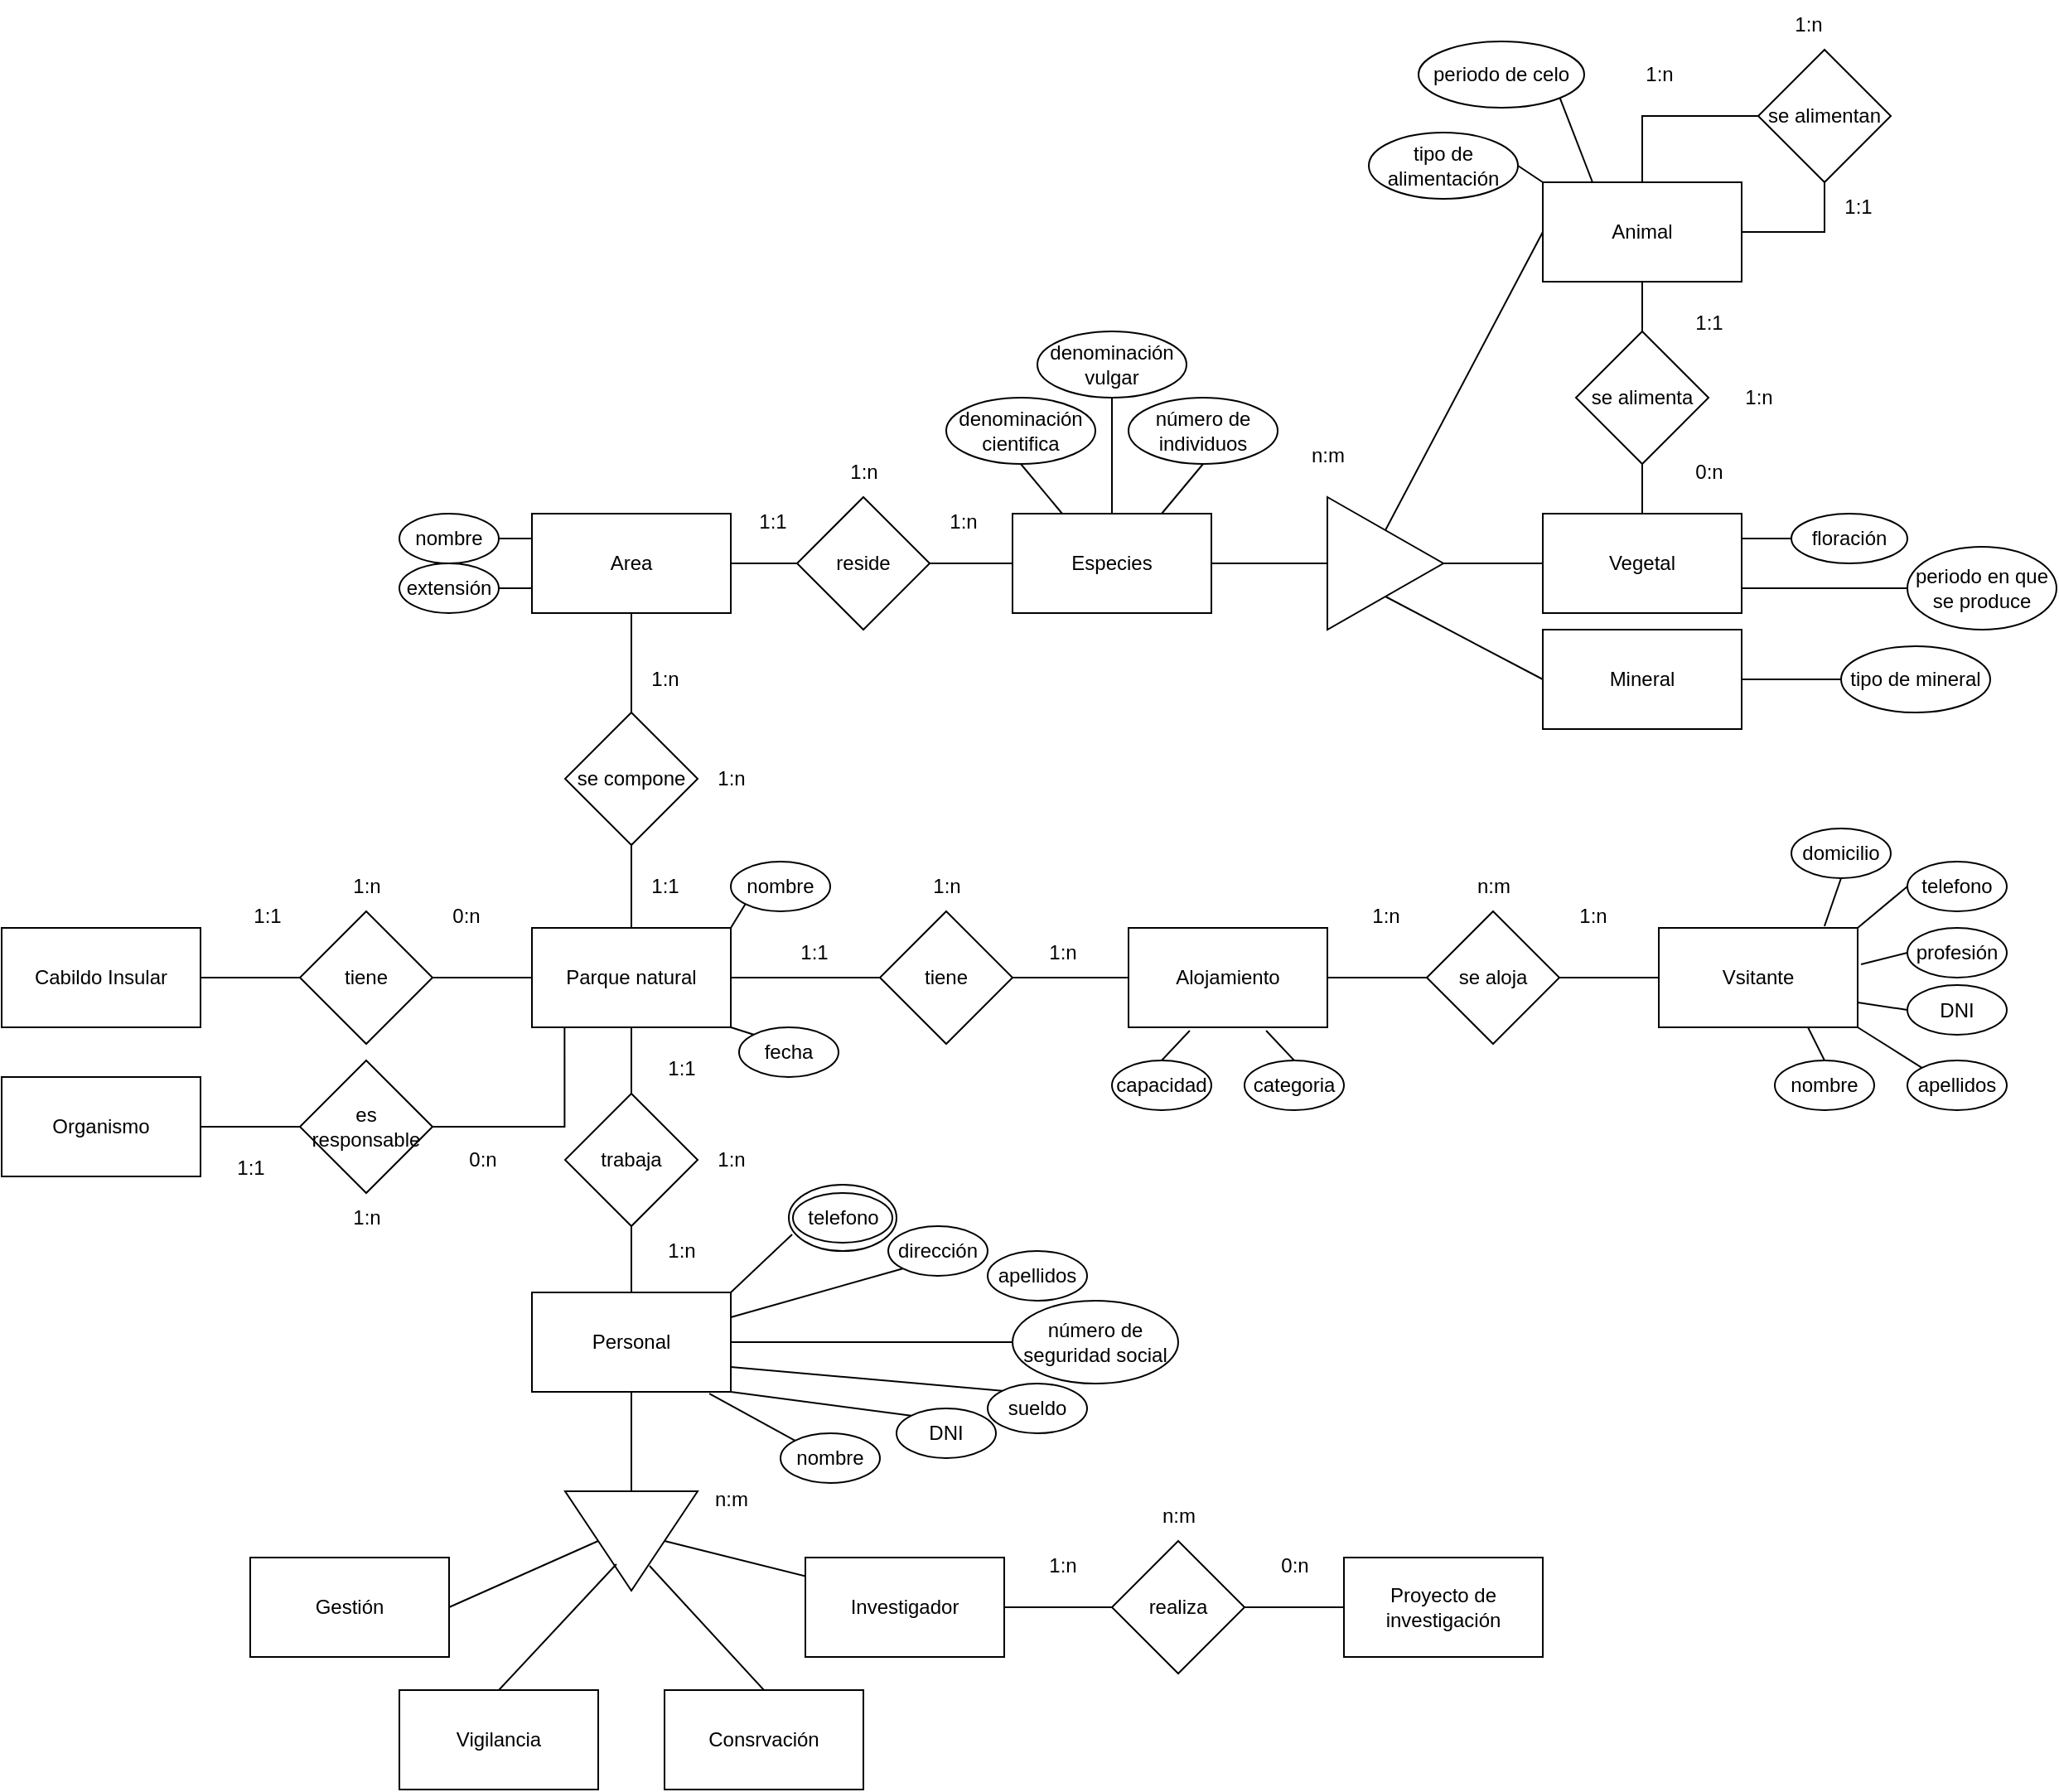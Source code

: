 <mxfile version="22.0.4" type="github">
  <diagram name="Página-1" id="lsFFeEXKSdiSsBBxgNTZ">
    <mxGraphModel dx="3434" dy="2614" grid="1" gridSize="10" guides="1" tooltips="1" connect="1" arrows="1" fold="1" page="1" pageScale="1" pageWidth="827" pageHeight="1169" math="0" shadow="0">
      <root>
        <mxCell id="0" />
        <mxCell id="1" parent="0" />
        <mxCell id="Z6kw6k-diWhuGJ0ssuZz-5" style="edgeStyle=orthogonalEdgeStyle;rounded=0;orthogonalLoop=1;jettySize=auto;html=1;entryX=0;entryY=0.5;entryDx=0;entryDy=0;endArrow=none;endFill=0;" edge="1" parent="1" source="Z6kw6k-diWhuGJ0ssuZz-2" target="Z6kw6k-diWhuGJ0ssuZz-4">
          <mxGeometry relative="1" as="geometry" />
        </mxCell>
        <mxCell id="Z6kw6k-diWhuGJ0ssuZz-2" value="Cabildo Insular" style="rounded=0;whiteSpace=wrap;html=1;" vertex="1" parent="1">
          <mxGeometry x="-360" y="520" width="120" height="60" as="geometry" />
        </mxCell>
        <mxCell id="Z6kw6k-diWhuGJ0ssuZz-97" style="edgeStyle=orthogonalEdgeStyle;rounded=0;orthogonalLoop=1;jettySize=auto;html=1;entryX=0;entryY=0.5;entryDx=0;entryDy=0;endArrow=none;endFill=0;" edge="1" parent="1" source="Z6kw6k-diWhuGJ0ssuZz-3" target="Z6kw6k-diWhuGJ0ssuZz-89">
          <mxGeometry relative="1" as="geometry" />
        </mxCell>
        <mxCell id="Z6kw6k-diWhuGJ0ssuZz-104" style="edgeStyle=orthogonalEdgeStyle;rounded=0;orthogonalLoop=1;jettySize=auto;html=1;entryX=0.5;entryY=1;entryDx=0;entryDy=0;endArrow=none;endFill=0;" edge="1" parent="1" source="Z6kw6k-diWhuGJ0ssuZz-3" target="Z6kw6k-diWhuGJ0ssuZz-31">
          <mxGeometry relative="1" as="geometry" />
        </mxCell>
        <mxCell id="Z6kw6k-diWhuGJ0ssuZz-106" style="edgeStyle=orthogonalEdgeStyle;rounded=0;orthogonalLoop=1;jettySize=auto;html=1;endArrow=none;endFill=0;" edge="1" parent="1" source="Z6kw6k-diWhuGJ0ssuZz-3" target="Z6kw6k-diWhuGJ0ssuZz-55">
          <mxGeometry relative="1" as="geometry" />
        </mxCell>
        <mxCell id="Z6kw6k-diWhuGJ0ssuZz-3" value="Parque natural" style="rounded=0;whiteSpace=wrap;html=1;" vertex="1" parent="1">
          <mxGeometry x="-40" y="520" width="120" height="60" as="geometry" />
        </mxCell>
        <mxCell id="Z6kw6k-diWhuGJ0ssuZz-6" style="edgeStyle=orthogonalEdgeStyle;rounded=0;orthogonalLoop=1;jettySize=auto;html=1;endArrow=none;endFill=0;" edge="1" parent="1" source="Z6kw6k-diWhuGJ0ssuZz-4" target="Z6kw6k-diWhuGJ0ssuZz-3">
          <mxGeometry relative="1" as="geometry" />
        </mxCell>
        <mxCell id="Z6kw6k-diWhuGJ0ssuZz-4" value="tiene" style="rhombus;whiteSpace=wrap;html=1;" vertex="1" parent="1">
          <mxGeometry x="-180" y="510" width="80" height="80" as="geometry" />
        </mxCell>
        <mxCell id="Z6kw6k-diWhuGJ0ssuZz-94" style="edgeStyle=orthogonalEdgeStyle;rounded=0;orthogonalLoop=1;jettySize=auto;html=1;entryX=0;entryY=0.5;entryDx=0;entryDy=0;endArrow=none;endFill=0;" edge="1" parent="1" source="Z6kw6k-diWhuGJ0ssuZz-29" target="Z6kw6k-diWhuGJ0ssuZz-36">
          <mxGeometry relative="1" as="geometry" />
        </mxCell>
        <mxCell id="Z6kw6k-diWhuGJ0ssuZz-29" value="Area" style="rounded=0;whiteSpace=wrap;html=1;" vertex="1" parent="1">
          <mxGeometry x="-40" y="270" width="120" height="60" as="geometry" />
        </mxCell>
        <mxCell id="Z6kw6k-diWhuGJ0ssuZz-105" style="edgeStyle=orthogonalEdgeStyle;rounded=0;orthogonalLoop=1;jettySize=auto;html=1;endArrow=none;endFill=0;" edge="1" parent="1" source="Z6kw6k-diWhuGJ0ssuZz-31" target="Z6kw6k-diWhuGJ0ssuZz-29">
          <mxGeometry relative="1" as="geometry" />
        </mxCell>
        <mxCell id="Z6kw6k-diWhuGJ0ssuZz-31" value="se compone" style="rhombus;whiteSpace=wrap;html=1;" vertex="1" parent="1">
          <mxGeometry x="-20" y="390" width="80" height="80" as="geometry" />
        </mxCell>
        <mxCell id="Z6kw6k-diWhuGJ0ssuZz-95" style="edgeStyle=orthogonalEdgeStyle;rounded=0;orthogonalLoop=1;jettySize=auto;html=1;entryX=0;entryY=0.5;entryDx=0;entryDy=0;endArrow=none;endFill=0;" edge="1" parent="1" source="Z6kw6k-diWhuGJ0ssuZz-36" target="Z6kw6k-diWhuGJ0ssuZz-38">
          <mxGeometry relative="1" as="geometry" />
        </mxCell>
        <mxCell id="Z6kw6k-diWhuGJ0ssuZz-36" value="reside" style="rhombus;whiteSpace=wrap;html=1;" vertex="1" parent="1">
          <mxGeometry x="120" y="260" width="80" height="80" as="geometry" />
        </mxCell>
        <mxCell id="Z6kw6k-diWhuGJ0ssuZz-37" style="edgeStyle=orthogonalEdgeStyle;rounded=0;orthogonalLoop=1;jettySize=auto;html=1;entryX=0;entryY=0.5;entryDx=0;entryDy=0;endArrow=none;endFill=0;" edge="1" parent="1" source="Z6kw6k-diWhuGJ0ssuZz-38" target="Z6kw6k-diWhuGJ0ssuZz-42">
          <mxGeometry relative="1" as="geometry">
            <mxPoint x="430" y="300" as="targetPoint" />
          </mxGeometry>
        </mxCell>
        <mxCell id="Z6kw6k-diWhuGJ0ssuZz-38" value="Especies" style="rounded=0;whiteSpace=wrap;html=1;" vertex="1" parent="1">
          <mxGeometry x="250" y="270" width="120" height="60" as="geometry" />
        </mxCell>
        <mxCell id="Z6kw6k-diWhuGJ0ssuZz-42" value="" style="triangle;whiteSpace=wrap;html=1;" vertex="1" parent="1">
          <mxGeometry x="440" y="260" width="70" height="80" as="geometry" />
        </mxCell>
        <mxCell id="Z6kw6k-diWhuGJ0ssuZz-44" value="Mineral" style="rounded=0;whiteSpace=wrap;html=1;" vertex="1" parent="1">
          <mxGeometry x="570" y="340" width="120" height="60" as="geometry" />
        </mxCell>
        <mxCell id="Z6kw6k-diWhuGJ0ssuZz-149" style="edgeStyle=orthogonalEdgeStyle;rounded=0;orthogonalLoop=1;jettySize=auto;html=1;entryX=0.5;entryY=1;entryDx=0;entryDy=0;endArrow=none;endFill=0;" edge="1" parent="1" source="Z6kw6k-diWhuGJ0ssuZz-45" target="Z6kw6k-diWhuGJ0ssuZz-147">
          <mxGeometry relative="1" as="geometry" />
        </mxCell>
        <mxCell id="Z6kw6k-diWhuGJ0ssuZz-45" value="Vegetal" style="rounded=0;whiteSpace=wrap;html=1;" vertex="1" parent="1">
          <mxGeometry x="570" y="270" width="120" height="60" as="geometry" />
        </mxCell>
        <mxCell id="Z6kw6k-diWhuGJ0ssuZz-128" style="edgeStyle=orthogonalEdgeStyle;rounded=0;orthogonalLoop=1;jettySize=auto;html=1;entryX=0.5;entryY=1;entryDx=0;entryDy=0;endArrow=none;endFill=0;" edge="1" parent="1" source="Z6kw6k-diWhuGJ0ssuZz-46" target="Z6kw6k-diWhuGJ0ssuZz-125">
          <mxGeometry relative="1" as="geometry" />
        </mxCell>
        <mxCell id="Z6kw6k-diWhuGJ0ssuZz-46" value="Animal" style="rounded=0;whiteSpace=wrap;html=1;" vertex="1" parent="1">
          <mxGeometry x="570" y="70" width="120" height="60" as="geometry" />
        </mxCell>
        <mxCell id="Z6kw6k-diWhuGJ0ssuZz-48" value="" style="endArrow=none;html=1;rounded=0;exitX=0.5;exitY=1;exitDx=0;exitDy=0;entryX=0;entryY=0.5;entryDx=0;entryDy=0;" edge="1" parent="1" source="Z6kw6k-diWhuGJ0ssuZz-42" target="Z6kw6k-diWhuGJ0ssuZz-44">
          <mxGeometry width="50" height="50" relative="1" as="geometry">
            <mxPoint x="500" y="130" as="sourcePoint" />
            <mxPoint x="550" y="80" as="targetPoint" />
          </mxGeometry>
        </mxCell>
        <mxCell id="Z6kw6k-diWhuGJ0ssuZz-49" value="" style="endArrow=none;html=1;rounded=0;entryX=1;entryY=0.5;entryDx=0;entryDy=0;exitX=0;exitY=0.5;exitDx=0;exitDy=0;" edge="1" parent="1" source="Z6kw6k-diWhuGJ0ssuZz-45" target="Z6kw6k-diWhuGJ0ssuZz-42">
          <mxGeometry width="50" height="50" relative="1" as="geometry">
            <mxPoint x="500" y="130" as="sourcePoint" />
            <mxPoint x="550" y="80" as="targetPoint" />
          </mxGeometry>
        </mxCell>
        <mxCell id="Z6kw6k-diWhuGJ0ssuZz-50" value="" style="endArrow=none;html=1;rounded=0;exitX=0.5;exitY=0;exitDx=0;exitDy=0;entryX=0;entryY=0.5;entryDx=0;entryDy=0;" edge="1" parent="1" source="Z6kw6k-diWhuGJ0ssuZz-42" target="Z6kw6k-diWhuGJ0ssuZz-46">
          <mxGeometry width="50" height="50" relative="1" as="geometry">
            <mxPoint x="500" y="130" as="sourcePoint" />
            <mxPoint x="550" y="80" as="targetPoint" />
          </mxGeometry>
        </mxCell>
        <mxCell id="Z6kw6k-diWhuGJ0ssuZz-57" style="edgeStyle=orthogonalEdgeStyle;rounded=0;orthogonalLoop=1;jettySize=auto;html=1;endArrow=none;endFill=0;" edge="1" parent="1" source="Z6kw6k-diWhuGJ0ssuZz-52" target="Z6kw6k-diWhuGJ0ssuZz-56">
          <mxGeometry relative="1" as="geometry" />
        </mxCell>
        <mxCell id="Z6kw6k-diWhuGJ0ssuZz-52" value="Personal" style="rounded=0;whiteSpace=wrap;html=1;" vertex="1" parent="1">
          <mxGeometry x="-40" y="740" width="120" height="60" as="geometry" />
        </mxCell>
        <mxCell id="Z6kw6k-diWhuGJ0ssuZz-107" style="edgeStyle=orthogonalEdgeStyle;rounded=0;orthogonalLoop=1;jettySize=auto;html=1;entryX=0.5;entryY=0;entryDx=0;entryDy=0;endArrow=none;endFill=0;" edge="1" parent="1" source="Z6kw6k-diWhuGJ0ssuZz-55" target="Z6kw6k-diWhuGJ0ssuZz-52">
          <mxGeometry relative="1" as="geometry" />
        </mxCell>
        <mxCell id="Z6kw6k-diWhuGJ0ssuZz-55" value="trabaja" style="rhombus;whiteSpace=wrap;html=1;" vertex="1" parent="1">
          <mxGeometry x="-20" y="620" width="80" height="80" as="geometry" />
        </mxCell>
        <mxCell id="Z6kw6k-diWhuGJ0ssuZz-56" value="" style="triangle;whiteSpace=wrap;html=1;rotation=90;" vertex="1" parent="1">
          <mxGeometry x="-10" y="850" width="60" height="80" as="geometry" />
        </mxCell>
        <mxCell id="Z6kw6k-diWhuGJ0ssuZz-58" value="" style="endArrow=none;html=1;rounded=0;entryX=0.733;entryY=0.613;entryDx=0;entryDy=0;entryPerimeter=0;exitX=0.5;exitY=0;exitDx=0;exitDy=0;" edge="1" parent="1" source="Z6kw6k-diWhuGJ0ssuZz-64" target="Z6kw6k-diWhuGJ0ssuZz-56">
          <mxGeometry width="50" height="50" relative="1" as="geometry">
            <mxPoint x="-40" y="950" as="sourcePoint" />
            <mxPoint x="10" y="920" as="targetPoint" />
          </mxGeometry>
        </mxCell>
        <mxCell id="Z6kw6k-diWhuGJ0ssuZz-59" value="" style="endArrow=none;html=1;rounded=0;exitX=0.5;exitY=1;exitDx=0;exitDy=0;entryX=1;entryY=0.5;entryDx=0;entryDy=0;" edge="1" parent="1" source="Z6kw6k-diWhuGJ0ssuZz-56" target="Z6kw6k-diWhuGJ0ssuZz-65">
          <mxGeometry width="50" height="50" relative="1" as="geometry">
            <mxPoint x="210" y="860" as="sourcePoint" />
            <mxPoint x="-70" y="920" as="targetPoint" />
          </mxGeometry>
        </mxCell>
        <mxCell id="Z6kw6k-diWhuGJ0ssuZz-60" value="" style="endArrow=none;html=1;rounded=0;exitX=0.75;exitY=0.363;exitDx=0;exitDy=0;exitPerimeter=0;entryX=0.5;entryY=0;entryDx=0;entryDy=0;" edge="1" parent="1" source="Z6kw6k-diWhuGJ0ssuZz-56" target="Z6kw6k-diWhuGJ0ssuZz-67">
          <mxGeometry width="50" height="50" relative="1" as="geometry">
            <mxPoint x="210" y="860" as="sourcePoint" />
            <mxPoint x="80" y="940" as="targetPoint" />
          </mxGeometry>
        </mxCell>
        <mxCell id="Z6kw6k-diWhuGJ0ssuZz-61" value="" style="endArrow=none;html=1;rounded=0;exitX=0.5;exitY=0;exitDx=0;exitDy=0;" edge="1" parent="1" source="Z6kw6k-diWhuGJ0ssuZz-56">
          <mxGeometry width="50" height="50" relative="1" as="geometry">
            <mxPoint x="210" y="860" as="sourcePoint" />
            <mxPoint x="160" y="920" as="targetPoint" />
          </mxGeometry>
        </mxCell>
        <mxCell id="Z6kw6k-diWhuGJ0ssuZz-64" value="Vigilancia" style="rounded=0;whiteSpace=wrap;html=1;" vertex="1" parent="1">
          <mxGeometry x="-120" y="980" width="120" height="60" as="geometry" />
        </mxCell>
        <mxCell id="Z6kw6k-diWhuGJ0ssuZz-65" value="Gestión" style="rounded=0;whiteSpace=wrap;html=1;" vertex="1" parent="1">
          <mxGeometry x="-210" y="900" width="120" height="60" as="geometry" />
        </mxCell>
        <mxCell id="Z6kw6k-diWhuGJ0ssuZz-78" style="edgeStyle=orthogonalEdgeStyle;rounded=0;orthogonalLoop=1;jettySize=auto;html=1;endArrow=none;endFill=0;" edge="1" parent="1" source="Z6kw6k-diWhuGJ0ssuZz-66" target="Z6kw6k-diWhuGJ0ssuZz-77">
          <mxGeometry relative="1" as="geometry" />
        </mxCell>
        <mxCell id="Z6kw6k-diWhuGJ0ssuZz-66" value="Investigador" style="rounded=0;whiteSpace=wrap;html=1;" vertex="1" parent="1">
          <mxGeometry x="125" y="900" width="120" height="60" as="geometry" />
        </mxCell>
        <mxCell id="Z6kw6k-diWhuGJ0ssuZz-67" value="Consrvación" style="rounded=0;whiteSpace=wrap;html=1;" vertex="1" parent="1">
          <mxGeometry x="40" y="980" width="120" height="60" as="geometry" />
        </mxCell>
        <mxCell id="Z6kw6k-diWhuGJ0ssuZz-73" value="Proyecto de investigación" style="rounded=0;whiteSpace=wrap;html=1;" vertex="1" parent="1">
          <mxGeometry x="450" y="900" width="120" height="60" as="geometry" />
        </mxCell>
        <mxCell id="Z6kw6k-diWhuGJ0ssuZz-79" style="edgeStyle=orthogonalEdgeStyle;rounded=0;orthogonalLoop=1;jettySize=auto;html=1;endArrow=none;endFill=0;" edge="1" parent="1" source="Z6kw6k-diWhuGJ0ssuZz-77" target="Z6kw6k-diWhuGJ0ssuZz-73">
          <mxGeometry relative="1" as="geometry" />
        </mxCell>
        <mxCell id="Z6kw6k-diWhuGJ0ssuZz-77" value="realiza" style="rhombus;whiteSpace=wrap;html=1;" vertex="1" parent="1">
          <mxGeometry x="310" y="890" width="80" height="80" as="geometry" />
        </mxCell>
        <mxCell id="Z6kw6k-diWhuGJ0ssuZz-102" style="edgeStyle=orthogonalEdgeStyle;rounded=0;orthogonalLoop=1;jettySize=auto;html=1;entryX=0;entryY=0.5;entryDx=0;entryDy=0;endArrow=none;endFill=0;" edge="1" parent="1" source="Z6kw6k-diWhuGJ0ssuZz-87" target="Z6kw6k-diWhuGJ0ssuZz-101">
          <mxGeometry relative="1" as="geometry" />
        </mxCell>
        <mxCell id="Z6kw6k-diWhuGJ0ssuZz-87" value="Alojamiento" style="rounded=0;whiteSpace=wrap;html=1;" vertex="1" parent="1">
          <mxGeometry x="320" y="520" width="120" height="60" as="geometry" />
        </mxCell>
        <mxCell id="Z6kw6k-diWhuGJ0ssuZz-98" style="edgeStyle=orthogonalEdgeStyle;rounded=0;orthogonalLoop=1;jettySize=auto;html=1;entryX=0;entryY=0.5;entryDx=0;entryDy=0;endArrow=none;endFill=0;" edge="1" parent="1" source="Z6kw6k-diWhuGJ0ssuZz-89" target="Z6kw6k-diWhuGJ0ssuZz-87">
          <mxGeometry relative="1" as="geometry" />
        </mxCell>
        <mxCell id="Z6kw6k-diWhuGJ0ssuZz-89" value="tiene" style="rhombus;whiteSpace=wrap;html=1;" vertex="1" parent="1">
          <mxGeometry x="170" y="510" width="80" height="80" as="geometry" />
        </mxCell>
        <mxCell id="Z6kw6k-diWhuGJ0ssuZz-100" value="Vsitante" style="rounded=0;whiteSpace=wrap;html=1;" vertex="1" parent="1">
          <mxGeometry x="640" y="520" width="120" height="60" as="geometry" />
        </mxCell>
        <mxCell id="Z6kw6k-diWhuGJ0ssuZz-103" style="edgeStyle=orthogonalEdgeStyle;rounded=0;orthogonalLoop=1;jettySize=auto;html=1;entryX=0;entryY=0.5;entryDx=0;entryDy=0;endArrow=none;endFill=0;" edge="1" parent="1" source="Z6kw6k-diWhuGJ0ssuZz-101" target="Z6kw6k-diWhuGJ0ssuZz-100">
          <mxGeometry relative="1" as="geometry" />
        </mxCell>
        <mxCell id="Z6kw6k-diWhuGJ0ssuZz-101" value="se aloja" style="rhombus;whiteSpace=wrap;html=1;" vertex="1" parent="1">
          <mxGeometry x="500" y="510" width="80" height="80" as="geometry" />
        </mxCell>
        <mxCell id="Z6kw6k-diWhuGJ0ssuZz-117" style="edgeStyle=orthogonalEdgeStyle;rounded=0;orthogonalLoop=1;jettySize=auto;html=1;entryX=0;entryY=0.5;entryDx=0;entryDy=0;endArrow=none;endFill=0;" edge="1" parent="1" source="Z6kw6k-diWhuGJ0ssuZz-115" target="Z6kw6k-diWhuGJ0ssuZz-116">
          <mxGeometry relative="1" as="geometry" />
        </mxCell>
        <mxCell id="Z6kw6k-diWhuGJ0ssuZz-115" value="Organismo" style="rounded=0;whiteSpace=wrap;html=1;" vertex="1" parent="1">
          <mxGeometry x="-360" y="610" width="120" height="60" as="geometry" />
        </mxCell>
        <mxCell id="Z6kw6k-diWhuGJ0ssuZz-116" value="es responsable" style="rhombus;whiteSpace=wrap;html=1;" vertex="1" parent="1">
          <mxGeometry x="-180" y="600" width="80" height="80" as="geometry" />
        </mxCell>
        <mxCell id="Z6kw6k-diWhuGJ0ssuZz-118" style="edgeStyle=orthogonalEdgeStyle;rounded=0;orthogonalLoop=1;jettySize=auto;html=1;entryX=0.164;entryY=0.995;entryDx=0;entryDy=0;entryPerimeter=0;endArrow=none;endFill=0;" edge="1" parent="1" source="Z6kw6k-diWhuGJ0ssuZz-116" target="Z6kw6k-diWhuGJ0ssuZz-3">
          <mxGeometry relative="1" as="geometry" />
        </mxCell>
        <mxCell id="Z6kw6k-diWhuGJ0ssuZz-119" value="1:1" style="text;html=1;align=center;verticalAlign=middle;resizable=0;points=[];autosize=1;strokeColor=none;fillColor=none;" vertex="1" parent="1">
          <mxGeometry x="-220" y="498" width="40" height="30" as="geometry" />
        </mxCell>
        <mxCell id="Z6kw6k-diWhuGJ0ssuZz-120" value="0:n" style="text;html=1;align=center;verticalAlign=middle;resizable=0;points=[];autosize=1;strokeColor=none;fillColor=none;" vertex="1" parent="1">
          <mxGeometry x="-100" y="498" width="40" height="30" as="geometry" />
        </mxCell>
        <mxCell id="Z6kw6k-diWhuGJ0ssuZz-121" value="1:1" style="text;html=1;align=center;verticalAlign=middle;resizable=0;points=[];autosize=1;strokeColor=none;fillColor=none;" vertex="1" parent="1">
          <mxGeometry x="110" y="520" width="40" height="30" as="geometry" />
        </mxCell>
        <mxCell id="Z6kw6k-diWhuGJ0ssuZz-122" value="1:n" style="text;html=1;align=center;verticalAlign=middle;resizable=0;points=[];autosize=1;strokeColor=none;fillColor=none;" vertex="1" parent="1">
          <mxGeometry x="260" y="520" width="40" height="30" as="geometry" />
        </mxCell>
        <mxCell id="Z6kw6k-diWhuGJ0ssuZz-123" value="1:n" style="text;html=1;align=center;verticalAlign=middle;resizable=0;points=[];autosize=1;strokeColor=none;fillColor=none;" vertex="1" parent="1">
          <mxGeometry x="455" y="498" width="40" height="30" as="geometry" />
        </mxCell>
        <mxCell id="Z6kw6k-diWhuGJ0ssuZz-124" value="1:n" style="text;html=1;align=center;verticalAlign=middle;resizable=0;points=[];autosize=1;strokeColor=none;fillColor=none;" vertex="1" parent="1">
          <mxGeometry x="580" y="498" width="40" height="30" as="geometry" />
        </mxCell>
        <mxCell id="Z6kw6k-diWhuGJ0ssuZz-127" style="edgeStyle=orthogonalEdgeStyle;rounded=0;orthogonalLoop=1;jettySize=auto;html=1;entryX=0.5;entryY=0;entryDx=0;entryDy=0;endArrow=none;endFill=0;" edge="1" parent="1" source="Z6kw6k-diWhuGJ0ssuZz-125" target="Z6kw6k-diWhuGJ0ssuZz-46">
          <mxGeometry relative="1" as="geometry" />
        </mxCell>
        <mxCell id="Z6kw6k-diWhuGJ0ssuZz-125" value="se alimentan" style="rhombus;whiteSpace=wrap;html=1;" vertex="1" parent="1">
          <mxGeometry x="700" y="-10" width="80" height="80" as="geometry" />
        </mxCell>
        <mxCell id="Z6kw6k-diWhuGJ0ssuZz-129" value="1:1" style="text;html=1;align=center;verticalAlign=middle;resizable=0;points=[];autosize=1;strokeColor=none;fillColor=none;" vertex="1" parent="1">
          <mxGeometry x="20" y="480" width="40" height="30" as="geometry" />
        </mxCell>
        <mxCell id="Z6kw6k-diWhuGJ0ssuZz-130" value="1:n" style="text;html=1;align=center;verticalAlign=middle;resizable=0;points=[];autosize=1;strokeColor=none;fillColor=none;" vertex="1" parent="1">
          <mxGeometry x="20" y="355" width="40" height="30" as="geometry" />
        </mxCell>
        <mxCell id="Z6kw6k-diWhuGJ0ssuZz-131" value="1:n" style="text;html=1;align=center;verticalAlign=middle;resizable=0;points=[];autosize=1;strokeColor=none;fillColor=none;" vertex="1" parent="1">
          <mxGeometry x="-160" y="480" width="40" height="30" as="geometry" />
        </mxCell>
        <mxCell id="Z6kw6k-diWhuGJ0ssuZz-132" value="1:n" style="text;html=1;align=center;verticalAlign=middle;resizable=0;points=[];autosize=1;strokeColor=none;fillColor=none;" vertex="1" parent="1">
          <mxGeometry x="60" y="415" width="40" height="30" as="geometry" />
        </mxCell>
        <mxCell id="Z6kw6k-diWhuGJ0ssuZz-133" value="1:n" style="text;html=1;align=center;verticalAlign=middle;resizable=0;points=[];autosize=1;strokeColor=none;fillColor=none;" vertex="1" parent="1">
          <mxGeometry x="190" y="480" width="40" height="30" as="geometry" />
        </mxCell>
        <mxCell id="Z6kw6k-diWhuGJ0ssuZz-134" value="n:m" style="text;html=1;align=center;verticalAlign=middle;resizable=0;points=[];autosize=1;strokeColor=none;fillColor=none;" vertex="1" parent="1">
          <mxGeometry x="520" y="480" width="40" height="30" as="geometry" />
        </mxCell>
        <mxCell id="Z6kw6k-diWhuGJ0ssuZz-135" value="1:1" style="text;html=1;align=center;verticalAlign=middle;resizable=0;points=[];autosize=1;strokeColor=none;fillColor=none;" vertex="1" parent="1">
          <mxGeometry x="-230" y="650" width="40" height="30" as="geometry" />
        </mxCell>
        <mxCell id="Z6kw6k-diWhuGJ0ssuZz-136" value="0:n" style="text;html=1;align=center;verticalAlign=middle;resizable=0;points=[];autosize=1;strokeColor=none;fillColor=none;" vertex="1" parent="1">
          <mxGeometry x="-90" y="645" width="40" height="30" as="geometry" />
        </mxCell>
        <mxCell id="Z6kw6k-diWhuGJ0ssuZz-137" value="1:n" style="text;html=1;align=center;verticalAlign=middle;resizable=0;points=[];autosize=1;strokeColor=none;fillColor=none;" vertex="1" parent="1">
          <mxGeometry x="-160" y="680" width="40" height="30" as="geometry" />
        </mxCell>
        <mxCell id="Z6kw6k-diWhuGJ0ssuZz-138" value="1:1" style="text;html=1;align=center;verticalAlign=middle;resizable=0;points=[];autosize=1;strokeColor=none;fillColor=none;" vertex="1" parent="1">
          <mxGeometry x="30" y="590" width="40" height="30" as="geometry" />
        </mxCell>
        <mxCell id="Z6kw6k-diWhuGJ0ssuZz-139" value="1:n" style="text;html=1;align=center;verticalAlign=middle;resizable=0;points=[];autosize=1;strokeColor=none;fillColor=none;" vertex="1" parent="1">
          <mxGeometry x="60" y="645" width="40" height="30" as="geometry" />
        </mxCell>
        <mxCell id="Z6kw6k-diWhuGJ0ssuZz-140" value="1:n" style="text;html=1;align=center;verticalAlign=middle;resizable=0;points=[];autosize=1;strokeColor=none;fillColor=none;" vertex="1" parent="1">
          <mxGeometry x="30" y="700" width="40" height="30" as="geometry" />
        </mxCell>
        <mxCell id="Z6kw6k-diWhuGJ0ssuZz-141" value="1:1" style="text;html=1;align=center;verticalAlign=middle;resizable=0;points=[];autosize=1;strokeColor=none;fillColor=none;" vertex="1" parent="1">
          <mxGeometry x="85" y="260" width="40" height="30" as="geometry" />
        </mxCell>
        <mxCell id="Z6kw6k-diWhuGJ0ssuZz-142" value="1:n" style="text;html=1;align=center;verticalAlign=middle;resizable=0;points=[];autosize=1;strokeColor=none;fillColor=none;" vertex="1" parent="1">
          <mxGeometry x="140" y="230" width="40" height="30" as="geometry" />
        </mxCell>
        <mxCell id="Z6kw6k-diWhuGJ0ssuZz-143" value="1:n" style="text;html=1;align=center;verticalAlign=middle;resizable=0;points=[];autosize=1;strokeColor=none;fillColor=none;" vertex="1" parent="1">
          <mxGeometry x="200" y="260" width="40" height="30" as="geometry" />
        </mxCell>
        <mxCell id="Z6kw6k-diWhuGJ0ssuZz-144" value="n:m" style="text;html=1;align=center;verticalAlign=middle;resizable=0;points=[];autosize=1;strokeColor=none;fillColor=none;" vertex="1" parent="1">
          <mxGeometry x="420" y="220" width="40" height="30" as="geometry" />
        </mxCell>
        <mxCell id="Z6kw6k-diWhuGJ0ssuZz-145" value="n:m" style="text;html=1;align=center;verticalAlign=middle;resizable=0;points=[];autosize=1;strokeColor=none;fillColor=none;" vertex="1" parent="1">
          <mxGeometry x="60" y="850" width="40" height="30" as="geometry" />
        </mxCell>
        <mxCell id="Z6kw6k-diWhuGJ0ssuZz-148" value="" style="edgeStyle=orthogonalEdgeStyle;rounded=0;orthogonalLoop=1;jettySize=auto;html=1;endArrow=none;endFill=0;" edge="1" parent="1" source="Z6kw6k-diWhuGJ0ssuZz-147" target="Z6kw6k-diWhuGJ0ssuZz-46">
          <mxGeometry relative="1" as="geometry" />
        </mxCell>
        <mxCell id="Z6kw6k-diWhuGJ0ssuZz-147" value="se alimenta" style="rhombus;whiteSpace=wrap;html=1;" vertex="1" parent="1">
          <mxGeometry x="590" y="160" width="80" height="80" as="geometry" />
        </mxCell>
        <mxCell id="Z6kw6k-diWhuGJ0ssuZz-150" value="1:1" style="text;html=1;align=center;verticalAlign=middle;resizable=0;points=[];autosize=1;strokeColor=none;fillColor=none;" vertex="1" parent="1">
          <mxGeometry x="650" y="140" width="40" height="30" as="geometry" />
        </mxCell>
        <mxCell id="Z6kw6k-diWhuGJ0ssuZz-151" value="0:n" style="text;html=1;align=center;verticalAlign=middle;resizable=0;points=[];autosize=1;strokeColor=none;fillColor=none;" vertex="1" parent="1">
          <mxGeometry x="650" y="230" width="40" height="30" as="geometry" />
        </mxCell>
        <mxCell id="Z6kw6k-diWhuGJ0ssuZz-152" value="1:n" style="text;html=1;align=center;verticalAlign=middle;resizable=0;points=[];autosize=1;strokeColor=none;fillColor=none;" vertex="1" parent="1">
          <mxGeometry x="680" y="185" width="40" height="30" as="geometry" />
        </mxCell>
        <mxCell id="Z6kw6k-diWhuGJ0ssuZz-153" value="1:1" style="text;html=1;align=center;verticalAlign=middle;resizable=0;points=[];autosize=1;strokeColor=none;fillColor=none;" vertex="1" parent="1">
          <mxGeometry x="740" y="70" width="40" height="30" as="geometry" />
        </mxCell>
        <mxCell id="Z6kw6k-diWhuGJ0ssuZz-154" value="1:n" style="text;html=1;align=center;verticalAlign=middle;resizable=0;points=[];autosize=1;strokeColor=none;fillColor=none;" vertex="1" parent="1">
          <mxGeometry x="710" y="-40" width="40" height="30" as="geometry" />
        </mxCell>
        <mxCell id="Z6kw6k-diWhuGJ0ssuZz-155" value="1:n" style="text;html=1;align=center;verticalAlign=middle;resizable=0;points=[];autosize=1;strokeColor=none;fillColor=none;" vertex="1" parent="1">
          <mxGeometry x="620" y="-10" width="40" height="30" as="geometry" />
        </mxCell>
        <mxCell id="Z6kw6k-diWhuGJ0ssuZz-156" value="1:n" style="text;html=1;align=center;verticalAlign=middle;resizable=0;points=[];autosize=1;strokeColor=none;fillColor=none;" vertex="1" parent="1">
          <mxGeometry x="260" y="890" width="40" height="30" as="geometry" />
        </mxCell>
        <mxCell id="Z6kw6k-diWhuGJ0ssuZz-157" value="0:n" style="text;html=1;align=center;verticalAlign=middle;resizable=0;points=[];autosize=1;strokeColor=none;fillColor=none;" vertex="1" parent="1">
          <mxGeometry x="400" y="890" width="40" height="30" as="geometry" />
        </mxCell>
        <mxCell id="Z6kw6k-diWhuGJ0ssuZz-158" value="n:m" style="text;html=1;align=center;verticalAlign=middle;resizable=0;points=[];autosize=1;strokeColor=none;fillColor=none;" vertex="1" parent="1">
          <mxGeometry x="330" y="860" width="40" height="30" as="geometry" />
        </mxCell>
        <mxCell id="Z6kw6k-diWhuGJ0ssuZz-159" value="nombre" style="ellipse;whiteSpace=wrap;html=1;" vertex="1" parent="1">
          <mxGeometry x="-120" y="270" width="60" height="30" as="geometry" />
        </mxCell>
        <mxCell id="Z6kw6k-diWhuGJ0ssuZz-160" value="nombre" style="ellipse;whiteSpace=wrap;html=1;" vertex="1" parent="1">
          <mxGeometry x="80" y="480" width="60" height="30" as="geometry" />
        </mxCell>
        <mxCell id="Z6kw6k-diWhuGJ0ssuZz-161" value="fecha" style="ellipse;whiteSpace=wrap;html=1;" vertex="1" parent="1">
          <mxGeometry x="85" y="580" width="60" height="30" as="geometry" />
        </mxCell>
        <mxCell id="Z6kw6k-diWhuGJ0ssuZz-163" value="" style="endArrow=none;html=1;rounded=0;exitX=1;exitY=0;exitDx=0;exitDy=0;entryX=0;entryY=1;entryDx=0;entryDy=0;" edge="1" parent="1" source="Z6kw6k-diWhuGJ0ssuZz-3" target="Z6kw6k-diWhuGJ0ssuZz-160">
          <mxGeometry width="50" height="50" relative="1" as="geometry">
            <mxPoint x="460" y="570" as="sourcePoint" />
            <mxPoint x="510" y="520" as="targetPoint" />
          </mxGeometry>
        </mxCell>
        <mxCell id="Z6kw6k-diWhuGJ0ssuZz-164" value="" style="endArrow=none;html=1;rounded=0;exitX=1;exitY=1;exitDx=0;exitDy=0;entryX=0;entryY=0;entryDx=0;entryDy=0;" edge="1" parent="1" source="Z6kw6k-diWhuGJ0ssuZz-3" target="Z6kw6k-diWhuGJ0ssuZz-161">
          <mxGeometry width="50" height="50" relative="1" as="geometry">
            <mxPoint x="460" y="570" as="sourcePoint" />
            <mxPoint x="510" y="520" as="targetPoint" />
          </mxGeometry>
        </mxCell>
        <mxCell id="Z6kw6k-diWhuGJ0ssuZz-165" value="extensión" style="ellipse;whiteSpace=wrap;html=1;" vertex="1" parent="1">
          <mxGeometry x="-120" y="300" width="60" height="30" as="geometry" />
        </mxCell>
        <mxCell id="Z6kw6k-diWhuGJ0ssuZz-166" value="" style="endArrow=none;html=1;rounded=0;exitX=1;exitY=0.5;exitDx=0;exitDy=0;entryX=0;entryY=0.75;entryDx=0;entryDy=0;" edge="1" parent="1" source="Z6kw6k-diWhuGJ0ssuZz-165" target="Z6kw6k-diWhuGJ0ssuZz-29">
          <mxGeometry width="50" height="50" relative="1" as="geometry">
            <mxPoint x="460" y="570" as="sourcePoint" />
            <mxPoint x="510" y="520" as="targetPoint" />
          </mxGeometry>
        </mxCell>
        <mxCell id="Z6kw6k-diWhuGJ0ssuZz-167" value="" style="endArrow=none;html=1;rounded=0;exitX=1;exitY=0.5;exitDx=0;exitDy=0;entryX=0;entryY=0.25;entryDx=0;entryDy=0;" edge="1" parent="1" source="Z6kw6k-diWhuGJ0ssuZz-159" target="Z6kw6k-diWhuGJ0ssuZz-29">
          <mxGeometry width="50" height="50" relative="1" as="geometry">
            <mxPoint x="460" y="570" as="sourcePoint" />
            <mxPoint x="510" y="520" as="targetPoint" />
          </mxGeometry>
        </mxCell>
        <mxCell id="Z6kw6k-diWhuGJ0ssuZz-168" value="denominación cientifica" style="ellipse;whiteSpace=wrap;html=1;" vertex="1" parent="1">
          <mxGeometry x="210" y="200" width="90" height="40" as="geometry" />
        </mxCell>
        <mxCell id="Z6kw6k-diWhuGJ0ssuZz-171" value="denominación vulgar" style="ellipse;whiteSpace=wrap;html=1;" vertex="1" parent="1">
          <mxGeometry x="265" y="160" width="90" height="40" as="geometry" />
        </mxCell>
        <mxCell id="Z6kw6k-diWhuGJ0ssuZz-172" value="número de individuos" style="ellipse;whiteSpace=wrap;html=1;" vertex="1" parent="1">
          <mxGeometry x="320" y="200" width="90" height="40" as="geometry" />
        </mxCell>
        <mxCell id="Z6kw6k-diWhuGJ0ssuZz-173" value="" style="endArrow=none;html=1;rounded=0;entryX=0.5;entryY=1;entryDx=0;entryDy=0;exitX=0.75;exitY=0;exitDx=0;exitDy=0;" edge="1" parent="1" source="Z6kw6k-diWhuGJ0ssuZz-38" target="Z6kw6k-diWhuGJ0ssuZz-172">
          <mxGeometry width="50" height="50" relative="1" as="geometry">
            <mxPoint x="460" y="570" as="sourcePoint" />
            <mxPoint x="510" y="520" as="targetPoint" />
          </mxGeometry>
        </mxCell>
        <mxCell id="Z6kw6k-diWhuGJ0ssuZz-174" value="" style="endArrow=none;html=1;rounded=0;exitX=0.5;exitY=1;exitDx=0;exitDy=0;entryX=0.25;entryY=0;entryDx=0;entryDy=0;" edge="1" parent="1" source="Z6kw6k-diWhuGJ0ssuZz-168" target="Z6kw6k-diWhuGJ0ssuZz-38">
          <mxGeometry width="50" height="50" relative="1" as="geometry">
            <mxPoint x="460" y="570" as="sourcePoint" />
            <mxPoint x="510" y="520" as="targetPoint" />
          </mxGeometry>
        </mxCell>
        <mxCell id="Z6kw6k-diWhuGJ0ssuZz-175" value="" style="endArrow=none;html=1;rounded=0;entryX=0.5;entryY=1;entryDx=0;entryDy=0;exitX=0.5;exitY=0;exitDx=0;exitDy=0;" edge="1" parent="1" source="Z6kw6k-diWhuGJ0ssuZz-38" target="Z6kw6k-diWhuGJ0ssuZz-171">
          <mxGeometry width="50" height="50" relative="1" as="geometry">
            <mxPoint x="460" y="570" as="sourcePoint" />
            <mxPoint x="510" y="520" as="targetPoint" />
          </mxGeometry>
        </mxCell>
        <mxCell id="Z6kw6k-diWhuGJ0ssuZz-176" value="floración" style="ellipse;whiteSpace=wrap;html=1;" vertex="1" parent="1">
          <mxGeometry x="720" y="270" width="70" height="30" as="geometry" />
        </mxCell>
        <mxCell id="Z6kw6k-diWhuGJ0ssuZz-177" value="periodo en que se produce" style="ellipse;whiteSpace=wrap;html=1;" vertex="1" parent="1">
          <mxGeometry x="790" y="290" width="90" height="50" as="geometry" />
        </mxCell>
        <mxCell id="Z6kw6k-diWhuGJ0ssuZz-178" value="" style="endArrow=none;html=1;rounded=0;entryX=1;entryY=0.75;entryDx=0;entryDy=0;exitX=0;exitY=0.5;exitDx=0;exitDy=0;" edge="1" parent="1" source="Z6kw6k-diWhuGJ0ssuZz-177" target="Z6kw6k-diWhuGJ0ssuZz-45">
          <mxGeometry width="50" height="50" relative="1" as="geometry">
            <mxPoint x="460" y="570" as="sourcePoint" />
            <mxPoint x="510" y="520" as="targetPoint" />
          </mxGeometry>
        </mxCell>
        <mxCell id="Z6kw6k-diWhuGJ0ssuZz-179" value="" style="endArrow=none;html=1;rounded=0;entryX=1;entryY=0.25;entryDx=0;entryDy=0;exitX=0;exitY=0.5;exitDx=0;exitDy=0;" edge="1" parent="1" source="Z6kw6k-diWhuGJ0ssuZz-176" target="Z6kw6k-diWhuGJ0ssuZz-45">
          <mxGeometry width="50" height="50" relative="1" as="geometry">
            <mxPoint x="460" y="570" as="sourcePoint" />
            <mxPoint x="510" y="520" as="targetPoint" />
          </mxGeometry>
        </mxCell>
        <mxCell id="Z6kw6k-diWhuGJ0ssuZz-180" value="tipo de alimentación" style="ellipse;whiteSpace=wrap;html=1;" vertex="1" parent="1">
          <mxGeometry x="465" y="40" width="90" height="40" as="geometry" />
        </mxCell>
        <mxCell id="Z6kw6k-diWhuGJ0ssuZz-182" value="periodo de celo" style="ellipse;whiteSpace=wrap;html=1;" vertex="1" parent="1">
          <mxGeometry x="495" y="-15" width="100" height="40" as="geometry" />
        </mxCell>
        <mxCell id="Z6kw6k-diWhuGJ0ssuZz-184" value="" style="endArrow=none;html=1;rounded=0;entryX=1;entryY=1;entryDx=0;entryDy=0;exitX=0.25;exitY=0;exitDx=0;exitDy=0;" edge="1" parent="1" source="Z6kw6k-diWhuGJ0ssuZz-46" target="Z6kw6k-diWhuGJ0ssuZz-182">
          <mxGeometry width="50" height="50" relative="1" as="geometry">
            <mxPoint x="460" y="300" as="sourcePoint" />
            <mxPoint x="510" y="250" as="targetPoint" />
          </mxGeometry>
        </mxCell>
        <mxCell id="Z6kw6k-diWhuGJ0ssuZz-185" value="" style="endArrow=none;html=1;rounded=0;entryX=1;entryY=0.5;entryDx=0;entryDy=0;exitX=0;exitY=0;exitDx=0;exitDy=0;" edge="1" parent="1" source="Z6kw6k-diWhuGJ0ssuZz-46" target="Z6kw6k-diWhuGJ0ssuZz-180">
          <mxGeometry width="50" height="50" relative="1" as="geometry">
            <mxPoint x="460" y="300" as="sourcePoint" />
            <mxPoint x="510" y="250" as="targetPoint" />
          </mxGeometry>
        </mxCell>
        <mxCell id="Z6kw6k-diWhuGJ0ssuZz-186" value="tipo de mineral" style="ellipse;whiteSpace=wrap;html=1;" vertex="1" parent="1">
          <mxGeometry x="750" y="350" width="90" height="40" as="geometry" />
        </mxCell>
        <mxCell id="Z6kw6k-diWhuGJ0ssuZz-187" value="" style="endArrow=none;html=1;rounded=0;exitX=1;exitY=0.5;exitDx=0;exitDy=0;entryX=0;entryY=0.5;entryDx=0;entryDy=0;" edge="1" parent="1" source="Z6kw6k-diWhuGJ0ssuZz-44" target="Z6kw6k-diWhuGJ0ssuZz-186">
          <mxGeometry width="50" height="50" relative="1" as="geometry">
            <mxPoint x="460" y="300" as="sourcePoint" />
            <mxPoint x="510" y="250" as="targetPoint" />
          </mxGeometry>
        </mxCell>
        <mxCell id="Z6kw6k-diWhuGJ0ssuZz-190" value="dirección" style="ellipse;whiteSpace=wrap;html=1;" vertex="1" parent="1">
          <mxGeometry x="175" y="700" width="60" height="30" as="geometry" />
        </mxCell>
        <mxCell id="Z6kw6k-diWhuGJ0ssuZz-191" value="número de seguridad social" style="ellipse;whiteSpace=wrap;html=1;" vertex="1" parent="1">
          <mxGeometry x="250" y="745" width="100" height="50" as="geometry" />
        </mxCell>
        <mxCell id="Z6kw6k-diWhuGJ0ssuZz-192" value="apellidos" style="ellipse;whiteSpace=wrap;html=1;" vertex="1" parent="1">
          <mxGeometry x="235" y="715" width="60" height="30" as="geometry" />
        </mxCell>
        <mxCell id="Z6kw6k-diWhuGJ0ssuZz-193" value="" style="ellipse;whiteSpace=wrap;html=1;" vertex="1" parent="1">
          <mxGeometry x="115" y="675" width="65" height="40" as="geometry" />
        </mxCell>
        <mxCell id="Z6kw6k-diWhuGJ0ssuZz-195" value="sueldo" style="ellipse;whiteSpace=wrap;html=1;" vertex="1" parent="1">
          <mxGeometry x="235" y="795" width="60" height="30" as="geometry" />
        </mxCell>
        <mxCell id="Z6kw6k-diWhuGJ0ssuZz-196" value="nombre" style="ellipse;whiteSpace=wrap;html=1;" vertex="1" parent="1">
          <mxGeometry x="110" y="825" width="60" height="30" as="geometry" />
        </mxCell>
        <mxCell id="Z6kw6k-diWhuGJ0ssuZz-197" value="DNI" style="ellipse;whiteSpace=wrap;html=1;" vertex="1" parent="1">
          <mxGeometry x="180" y="810" width="60" height="30" as="geometry" />
        </mxCell>
        <mxCell id="Z6kw6k-diWhuGJ0ssuZz-198" value="telefono" style="ellipse;whiteSpace=wrap;html=1;" vertex="1" parent="1">
          <mxGeometry x="117.5" y="680" width="60" height="30" as="geometry" />
        </mxCell>
        <mxCell id="Z6kw6k-diWhuGJ0ssuZz-200" value="" style="endArrow=none;html=1;rounded=0;exitX=0;exitY=0;exitDx=0;exitDy=0;entryX=0.892;entryY=1.017;entryDx=0;entryDy=0;entryPerimeter=0;" edge="1" parent="1" source="Z6kw6k-diWhuGJ0ssuZz-196" target="Z6kw6k-diWhuGJ0ssuZz-52">
          <mxGeometry width="50" height="50" relative="1" as="geometry">
            <mxPoint x="660" y="740" as="sourcePoint" />
            <mxPoint x="710" y="690" as="targetPoint" />
          </mxGeometry>
        </mxCell>
        <mxCell id="Z6kw6k-diWhuGJ0ssuZz-201" value="" style="endArrow=none;html=1;rounded=0;exitX=0;exitY=0;exitDx=0;exitDy=0;entryX=1;entryY=1;entryDx=0;entryDy=0;" edge="1" parent="1" source="Z6kw6k-diWhuGJ0ssuZz-197" target="Z6kw6k-diWhuGJ0ssuZz-52">
          <mxGeometry width="50" height="50" relative="1" as="geometry">
            <mxPoint x="660" y="740" as="sourcePoint" />
            <mxPoint x="710" y="690" as="targetPoint" />
          </mxGeometry>
        </mxCell>
        <mxCell id="Z6kw6k-diWhuGJ0ssuZz-202" value="" style="endArrow=none;html=1;rounded=0;exitX=0;exitY=0;exitDx=0;exitDy=0;entryX=1;entryY=0.75;entryDx=0;entryDy=0;" edge="1" parent="1" source="Z6kw6k-diWhuGJ0ssuZz-195" target="Z6kw6k-diWhuGJ0ssuZz-52">
          <mxGeometry width="50" height="50" relative="1" as="geometry">
            <mxPoint x="660" y="740" as="sourcePoint" />
            <mxPoint x="710" y="690" as="targetPoint" />
          </mxGeometry>
        </mxCell>
        <mxCell id="Z6kw6k-diWhuGJ0ssuZz-203" value="" style="endArrow=none;html=1;rounded=0;exitX=0;exitY=0.5;exitDx=0;exitDy=0;entryX=1;entryY=0.5;entryDx=0;entryDy=0;" edge="1" parent="1" source="Z6kw6k-diWhuGJ0ssuZz-191" target="Z6kw6k-diWhuGJ0ssuZz-52">
          <mxGeometry width="50" height="50" relative="1" as="geometry">
            <mxPoint x="660" y="740" as="sourcePoint" />
            <mxPoint x="710" y="690" as="targetPoint" />
          </mxGeometry>
        </mxCell>
        <mxCell id="Z6kw6k-diWhuGJ0ssuZz-204" value="" style="endArrow=none;html=1;rounded=0;exitX=0;exitY=1;exitDx=0;exitDy=0;entryX=1;entryY=0.25;entryDx=0;entryDy=0;" edge="1" parent="1" source="Z6kw6k-diWhuGJ0ssuZz-190" target="Z6kw6k-diWhuGJ0ssuZz-52">
          <mxGeometry width="50" height="50" relative="1" as="geometry">
            <mxPoint x="660" y="740" as="sourcePoint" />
            <mxPoint x="710" y="690" as="targetPoint" />
          </mxGeometry>
        </mxCell>
        <mxCell id="Z6kw6k-diWhuGJ0ssuZz-205" value="" style="endArrow=none;html=1;rounded=0;exitX=-0.008;exitY=0.833;exitDx=0;exitDy=0;exitPerimeter=0;entryX=1;entryY=0;entryDx=0;entryDy=0;" edge="1" parent="1" source="Z6kw6k-diWhuGJ0ssuZz-198" target="Z6kw6k-diWhuGJ0ssuZz-52">
          <mxGeometry width="50" height="50" relative="1" as="geometry">
            <mxPoint x="660" y="740" as="sourcePoint" />
            <mxPoint x="710" y="690" as="targetPoint" />
          </mxGeometry>
        </mxCell>
        <mxCell id="Z6kw6k-diWhuGJ0ssuZz-206" value="DNI" style="ellipse;whiteSpace=wrap;html=1;" vertex="1" parent="1">
          <mxGeometry x="790" y="554.5" width="60" height="30" as="geometry" />
        </mxCell>
        <mxCell id="Z6kw6k-diWhuGJ0ssuZz-207" value="nombre" style="ellipse;whiteSpace=wrap;html=1;" vertex="1" parent="1">
          <mxGeometry x="710" y="600" width="60" height="30" as="geometry" />
        </mxCell>
        <mxCell id="Z6kw6k-diWhuGJ0ssuZz-208" value="apellidos" style="ellipse;whiteSpace=wrap;html=1;" vertex="1" parent="1">
          <mxGeometry x="790" y="600" width="60" height="30" as="geometry" />
        </mxCell>
        <mxCell id="Z6kw6k-diWhuGJ0ssuZz-209" value="domicilio" style="ellipse;whiteSpace=wrap;html=1;" vertex="1" parent="1">
          <mxGeometry x="720" y="460" width="60" height="30" as="geometry" />
        </mxCell>
        <mxCell id="Z6kw6k-diWhuGJ0ssuZz-210" value="profesión" style="ellipse;whiteSpace=wrap;html=1;" vertex="1" parent="1">
          <mxGeometry x="790" y="520" width="60" height="30" as="geometry" />
        </mxCell>
        <mxCell id="Z6kw6k-diWhuGJ0ssuZz-211" value="telefono" style="ellipse;whiteSpace=wrap;html=1;" vertex="1" parent="1">
          <mxGeometry x="790" y="480" width="60" height="30" as="geometry" />
        </mxCell>
        <mxCell id="Z6kw6k-diWhuGJ0ssuZz-213" value="" style="endArrow=none;html=1;rounded=0;entryX=0;entryY=0;entryDx=0;entryDy=0;exitX=1;exitY=1;exitDx=0;exitDy=0;" edge="1" parent="1" source="Z6kw6k-diWhuGJ0ssuZz-100" target="Z6kw6k-diWhuGJ0ssuZz-208">
          <mxGeometry width="50" height="50" relative="1" as="geometry">
            <mxPoint x="660" y="650" as="sourcePoint" />
            <mxPoint x="710" y="600" as="targetPoint" />
          </mxGeometry>
        </mxCell>
        <mxCell id="Z6kw6k-diWhuGJ0ssuZz-214" value="" style="endArrow=none;html=1;rounded=0;entryX=0;entryY=0.5;entryDx=0;entryDy=0;exitX=1;exitY=0.75;exitDx=0;exitDy=0;" edge="1" parent="1" source="Z6kw6k-diWhuGJ0ssuZz-100" target="Z6kw6k-diWhuGJ0ssuZz-206">
          <mxGeometry width="50" height="50" relative="1" as="geometry">
            <mxPoint x="660" y="650" as="sourcePoint" />
            <mxPoint x="710" y="600" as="targetPoint" />
          </mxGeometry>
        </mxCell>
        <mxCell id="Z6kw6k-diWhuGJ0ssuZz-215" value="" style="endArrow=none;html=1;rounded=0;entryX=0;entryY=0.5;entryDx=0;entryDy=0;exitX=1.017;exitY=0.367;exitDx=0;exitDy=0;exitPerimeter=0;" edge="1" parent="1" source="Z6kw6k-diWhuGJ0ssuZz-100" target="Z6kw6k-diWhuGJ0ssuZz-210">
          <mxGeometry width="50" height="50" relative="1" as="geometry">
            <mxPoint x="660" y="650" as="sourcePoint" />
            <mxPoint x="710" y="600" as="targetPoint" />
          </mxGeometry>
        </mxCell>
        <mxCell id="Z6kw6k-diWhuGJ0ssuZz-216" value="" style="endArrow=none;html=1;rounded=0;entryX=0;entryY=0.5;entryDx=0;entryDy=0;exitX=1;exitY=0;exitDx=0;exitDy=0;" edge="1" parent="1" source="Z6kw6k-diWhuGJ0ssuZz-100" target="Z6kw6k-diWhuGJ0ssuZz-211">
          <mxGeometry width="50" height="50" relative="1" as="geometry">
            <mxPoint x="660" y="650" as="sourcePoint" />
            <mxPoint x="710" y="600" as="targetPoint" />
          </mxGeometry>
        </mxCell>
        <mxCell id="Z6kw6k-diWhuGJ0ssuZz-217" value="" style="endArrow=none;html=1;rounded=0;exitX=0.5;exitY=1;exitDx=0;exitDy=0;entryX=0.833;entryY=-0.017;entryDx=0;entryDy=0;entryPerimeter=0;" edge="1" parent="1" source="Z6kw6k-diWhuGJ0ssuZz-209" target="Z6kw6k-diWhuGJ0ssuZz-100">
          <mxGeometry width="50" height="50" relative="1" as="geometry">
            <mxPoint x="660" y="650" as="sourcePoint" />
            <mxPoint x="710" y="600" as="targetPoint" />
          </mxGeometry>
        </mxCell>
        <mxCell id="Z6kw6k-diWhuGJ0ssuZz-220" value="" style="endArrow=none;html=1;rounded=0;entryX=0.75;entryY=1;entryDx=0;entryDy=0;exitX=0.5;exitY=0;exitDx=0;exitDy=0;" edge="1" parent="1" source="Z6kw6k-diWhuGJ0ssuZz-207" target="Z6kw6k-diWhuGJ0ssuZz-100">
          <mxGeometry width="50" height="50" relative="1" as="geometry">
            <mxPoint x="660" y="650" as="sourcePoint" />
            <mxPoint x="710" y="600" as="targetPoint" />
          </mxGeometry>
        </mxCell>
        <mxCell id="Z6kw6k-diWhuGJ0ssuZz-221" value="capacidad" style="ellipse;whiteSpace=wrap;html=1;" vertex="1" parent="1">
          <mxGeometry x="310" y="600" width="60" height="30" as="geometry" />
        </mxCell>
        <mxCell id="Z6kw6k-diWhuGJ0ssuZz-222" value="categoria" style="ellipse;whiteSpace=wrap;html=1;" vertex="1" parent="1">
          <mxGeometry x="390" y="600" width="60" height="30" as="geometry" />
        </mxCell>
        <mxCell id="Z6kw6k-diWhuGJ0ssuZz-224" value="" style="endArrow=none;html=1;rounded=0;exitX=0.5;exitY=0;exitDx=0;exitDy=0;entryX=0.692;entryY=1.033;entryDx=0;entryDy=0;entryPerimeter=0;" edge="1" parent="1" source="Z6kw6k-diWhuGJ0ssuZz-222" target="Z6kw6k-diWhuGJ0ssuZz-87">
          <mxGeometry width="50" height="50" relative="1" as="geometry">
            <mxPoint x="660" y="650" as="sourcePoint" />
            <mxPoint x="710" y="600" as="targetPoint" />
          </mxGeometry>
        </mxCell>
        <mxCell id="Z6kw6k-diWhuGJ0ssuZz-225" value="" style="endArrow=none;html=1;rounded=0;exitX=0.5;exitY=0;exitDx=0;exitDy=0;entryX=0.308;entryY=1.033;entryDx=0;entryDy=0;entryPerimeter=0;" edge="1" parent="1" source="Z6kw6k-diWhuGJ0ssuZz-221" target="Z6kw6k-diWhuGJ0ssuZz-87">
          <mxGeometry width="50" height="50" relative="1" as="geometry">
            <mxPoint x="660" y="650" as="sourcePoint" />
            <mxPoint x="710" y="600" as="targetPoint" />
          </mxGeometry>
        </mxCell>
      </root>
    </mxGraphModel>
  </diagram>
</mxfile>
